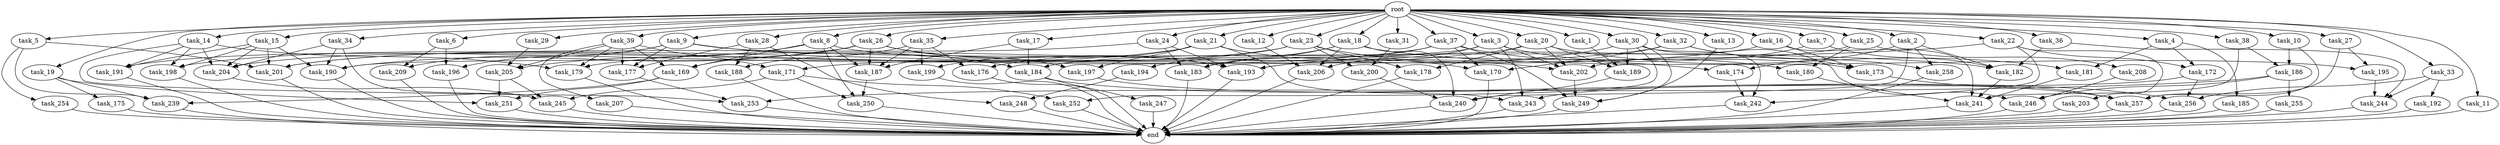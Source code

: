 digraph G {
  task_189 [size="6442450944.000000"];
  task_240 [size="8332236554.240000"];
  task_15 [size="10.240000"];
  task_185 [size="773094113.280000"];
  task_175 [size="8589934592.000000"];
  task_9 [size="10.240000"];
  task_183 [size="12111807774.719999"];
  task_4 [size="10.240000"];
  task_179 [size="13829794693.120001"];
  task_245 [size="13400297963.520000"];
  task_13 [size="10.240000"];
  task_14 [size="10.240000"];
  task_174 [size="2748779069.440000"];
  task_253 [size="4638564679.680000"];
  task_3 [size="10.240000"];
  task_200 [size="2147483648.000000"];
  task_204 [size="7387343749.120000"];
  task_192 [size="3092376453.120000"];
  task_5 [size="10.240000"];
  task_169 [size="12197707120.639999"];
  task_20 [size="10.240000"];
  task_239 [size="21388937134.080002"];
  task_26 [size="10.240000"];
  task_28 [size="10.240000"];
  task_19 [size="10.240000"];
  task_188 [size="7645041786.880000"];
  task_203 [size="4209067950.080000"];
  task_208 [size="1374389534.720000"];
  task_2 [size="10.240000"];
  task_193 [size="10651518894.080000"];
  task_172 [size="4982162063.360000"];
  task_251 [size="21388937134.080002"];
  task_7 [size="10.240000"];
  task_176 [size="6871947673.600000"];
  task_199 [size="7645041786.880000"];
  task_190 [size="10222022164.480000"];
  task_201 [size="13657996001.280001"];
  task_36 [size="10.240000"];
  task_31 [size="10.240000"];
  task_209 [size="9363028705.280001"];
  task_191 [size="5068061409.280000"];
  task_23 [size="10.240000"];
  task_194 [size="1374389534.720000"];
  task_257 [size="9363028705.280001"];
  task_29 [size="10.240000"];
  task_1 [size="10.240000"];
  task_205 [size="14259291422.720001"];
  task_197 [size="4294967296.000000"];
  task_195 [size="1717986918.400000"];
  task_173 [size="13572096655.360001"];
  task_246 [size="5068061409.280000"];
  task_180 [size="9964324126.719999"];
  task_171 [size="3865470566.400000"];
  task_198 [size="11510512353.280001"];
  task_184 [size="3521873182.720000"];
  task_244 [size="11682311045.120001"];
  task_24 [size="10.240000"];
  task_18 [size="10.240000"];
  task_243 [size="7730941132.800000"];
  task_249 [size="23536420782.080002"];
  task_254 [size="8589934592.000000"];
  task_242 [size="10565619548.160000"];
  task_170 [size="11510512353.280001"];
  task_32 [size="10.240000"];
  task_12 [size="10.240000"];
  task_22 [size="10.240000"];
  task_248 [size="2920577761.280000"];
  task_21 [size="10.240000"];
  task_177 [size="6012954214.400001"];
  task_256 [size="11424613007.360001"];
  task_16 [size="10.240000"];
  task_30 [size="10.240000"];
  task_39 [size="10.240000"];
  task_196 [size="9363028705.280001"];
  task_8 [size="10.240000"];
  task_34 [size="10.240000"];
  root [size="0.000000"];
  task_17 [size="10.240000"];
  task_25 [size="10.240000"];
  end [size="0.000000"];
  task_178 [size="3521873182.720000"];
  task_10 [size="10.240000"];
  task_207 [size="3092376453.120000"];
  task_27 [size="10.240000"];
  task_182 [size="14602888806.400000"];
  task_6 [size="10.240000"];
  task_37 [size="10.240000"];
  task_35 [size="10.240000"];
  task_33 [size="10.240000"];
  task_241 [size="23364622090.240002"];
  task_202 [size="20272245637.119999"];
  task_38 [size="10.240000"];
  task_181 [size="2920577761.280000"];
  task_186 [size="10995116277.760000"];
  task_255 [size="2147483648.000000"];
  task_247 [size="2147483648.000000"];
  task_206 [size="8675833937.920000"];
  task_187 [size="15977278341.120001"];
  task_11 [size="10.240000"];
  task_258 [size="2147483648.000000"];
  task_250 [size="11424613007.360001"];
  task_252 [size="3521873182.720000"];

  task_189 -> task_240 [size="411041792.000000"];
  task_240 -> end [size="1.000000"];
  task_15 -> task_198 [size="75497472.000000"];
  task_15 -> task_201 [size="75497472.000000"];
  task_15 -> task_204 [size="75497472.000000"];
  task_15 -> task_190 [size="75497472.000000"];
  task_15 -> task_191 [size="75497472.000000"];
  task_185 -> end [size="1.000000"];
  task_175 -> end [size="1.000000"];
  task_9 -> task_209 [size="75497472.000000"];
  task_9 -> task_196 [size="75497472.000000"];
  task_9 -> task_177 [size="75497472.000000"];
  task_9 -> task_182 [size="75497472.000000"];
  task_9 -> task_184 [size="75497472.000000"];
  task_183 -> end [size="1.000000"];
  task_4 -> task_181 [size="75497472.000000"];
  task_4 -> task_172 [size="75497472.000000"];
  task_4 -> task_185 [size="75497472.000000"];
  task_179 -> end [size="1.000000"];
  task_245 -> end [size="1.000000"];
  task_13 -> task_249 [size="838860800.000000"];
  task_14 -> task_198 [size="209715200.000000"];
  task_14 -> task_179 [size="209715200.000000"];
  task_14 -> task_204 [size="209715200.000000"];
  task_14 -> task_191 [size="209715200.000000"];
  task_14 -> task_253 [size="209715200.000000"];
  task_174 -> task_242 [size="411041792.000000"];
  task_253 -> end [size="1.000000"];
  task_3 -> task_202 [size="411041792.000000"];
  task_3 -> task_243 [size="411041792.000000"];
  task_3 -> task_190 [size="411041792.000000"];
  task_3 -> task_173 [size="411041792.000000"];
  task_3 -> task_206 [size="411041792.000000"];
  task_200 -> task_240 [size="134217728.000000"];
  task_204 -> task_245 [size="33554432.000000"];
  task_192 -> end [size="1.000000"];
  task_5 -> task_201 [size="838860800.000000"];
  task_5 -> task_254 [size="838860800.000000"];
  task_5 -> task_239 [size="838860800.000000"];
  task_169 -> task_239 [size="411041792.000000"];
  task_169 -> task_251 [size="411041792.000000"];
  task_20 -> task_178 [size="209715200.000000"];
  task_20 -> task_181 [size="209715200.000000"];
  task_20 -> task_189 [size="209715200.000000"];
  task_20 -> task_202 [size="209715200.000000"];
  task_20 -> task_201 [size="209715200.000000"];
  task_239 -> end [size="1.000000"];
  task_26 -> task_197 [size="209715200.000000"];
  task_26 -> task_169 [size="209715200.000000"];
  task_26 -> task_190 [size="209715200.000000"];
  task_26 -> task_193 [size="209715200.000000"];
  task_26 -> task_187 [size="209715200.000000"];
  task_28 -> task_188 [size="209715200.000000"];
  task_28 -> task_177 [size="209715200.000000"];
  task_28 -> task_248 [size="209715200.000000"];
  task_19 -> task_239 [size="838860800.000000"];
  task_19 -> task_175 [size="838860800.000000"];
  task_19 -> task_251 [size="838860800.000000"];
  task_188 -> end [size="1.000000"];
  task_203 -> end [size="1.000000"];
  task_208 -> task_246 [size="75497472.000000"];
  task_2 -> task_258 [size="134217728.000000"];
  task_2 -> task_182 [size="134217728.000000"];
  task_2 -> task_174 [size="134217728.000000"];
  task_2 -> task_240 [size="134217728.000000"];
  task_193 -> end [size="1.000000"];
  task_172 -> task_243 [size="134217728.000000"];
  task_172 -> task_256 [size="134217728.000000"];
  task_251 -> end [size="1.000000"];
  task_7 -> task_202 [size="679477248.000000"];
  task_7 -> task_182 [size="679477248.000000"];
  task_176 -> end [size="1.000000"];
  task_199 -> end [size="1.000000"];
  task_190 -> end [size="1.000000"];
  task_201 -> end [size="1.000000"];
  task_36 -> task_244 [size="536870912.000000"];
  task_36 -> task_182 [size="536870912.000000"];
  task_31 -> task_200 [size="75497472.000000"];
  task_209 -> end [size="1.000000"];
  task_191 -> end [size="1.000000"];
  task_23 -> task_178 [size="134217728.000000"];
  task_23 -> task_176 [size="134217728.000000"];
  task_23 -> task_204 [size="134217728.000000"];
  task_23 -> task_174 [size="134217728.000000"];
  task_23 -> task_200 [size="134217728.000000"];
  task_194 -> task_248 [size="75497472.000000"];
  task_257 -> end [size="1.000000"];
  task_29 -> task_205 [size="411041792.000000"];
  task_1 -> task_189 [size="209715200.000000"];
  task_205 -> task_245 [size="838860800.000000"];
  task_205 -> task_251 [size="838860800.000000"];
  task_197 -> task_256 [size="679477248.000000"];
  task_195 -> task_244 [size="301989888.000000"];
  task_173 -> task_257 [size="134217728.000000"];
  task_246 -> end [size="1.000000"];
  task_180 -> task_241 [size="33554432.000000"];
  task_171 -> task_250 [size="134217728.000000"];
  task_171 -> task_252 [size="134217728.000000"];
  task_171 -> task_245 [size="134217728.000000"];
  task_198 -> end [size="1.000000"];
  task_184 -> task_247 [size="209715200.000000"];
  task_184 -> task_257 [size="209715200.000000"];
  task_244 -> end [size="1.000000"];
  task_24 -> task_201 [size="209715200.000000"];
  task_24 -> task_183 [size="209715200.000000"];
  task_24 -> task_193 [size="209715200.000000"];
  task_18 -> task_183 [size="134217728.000000"];
  task_18 -> task_195 [size="134217728.000000"];
  task_18 -> task_194 [size="134217728.000000"];
  task_18 -> task_206 [size="134217728.000000"];
  task_18 -> task_240 [size="134217728.000000"];
  task_243 -> end [size="1.000000"];
  task_249 -> end [size="1.000000"];
  task_254 -> end [size="1.000000"];
  task_242 -> end [size="1.000000"];
  task_170 -> end [size="1.000000"];
  task_32 -> task_258 [size="75497472.000000"];
  task_32 -> task_171 [size="75497472.000000"];
  task_32 -> task_173 [size="75497472.000000"];
  task_32 -> task_170 [size="75497472.000000"];
  task_12 -> task_206 [size="301989888.000000"];
  task_22 -> task_203 [size="411041792.000000"];
  task_22 -> task_242 [size="411041792.000000"];
  task_22 -> task_172 [size="411041792.000000"];
  task_22 -> task_193 [size="411041792.000000"];
  task_248 -> end [size="1.000000"];
  task_21 -> task_197 [size="209715200.000000"];
  task_21 -> task_243 [size="209715200.000000"];
  task_21 -> task_199 [size="209715200.000000"];
  task_21 -> task_191 [size="209715200.000000"];
  task_21 -> task_170 [size="209715200.000000"];
  task_177 -> task_253 [size="33554432.000000"];
  task_256 -> end [size="1.000000"];
  task_16 -> task_179 [size="838860800.000000"];
  task_16 -> task_241 [size="838860800.000000"];
  task_16 -> task_173 [size="838860800.000000"];
  task_30 -> task_189 [size="209715200.000000"];
  task_30 -> task_249 [size="209715200.000000"];
  task_30 -> task_246 [size="209715200.000000"];
  task_30 -> task_252 [size="209715200.000000"];
  task_30 -> task_242 [size="209715200.000000"];
  task_30 -> task_193 [size="209715200.000000"];
  task_39 -> task_207 [size="301989888.000000"];
  task_39 -> task_169 [size="301989888.000000"];
  task_39 -> task_179 [size="301989888.000000"];
  task_39 -> task_177 [size="301989888.000000"];
  task_39 -> task_171 [size="301989888.000000"];
  task_39 -> task_205 [size="301989888.000000"];
  task_196 -> end [size="1.000000"];
  task_8 -> task_202 [size="679477248.000000"];
  task_8 -> task_250 [size="679477248.000000"];
  task_8 -> task_169 [size="679477248.000000"];
  task_8 -> task_187 [size="679477248.000000"];
  task_8 -> task_205 [size="679477248.000000"];
  task_34 -> task_204 [size="301989888.000000"];
  task_34 -> task_190 [size="301989888.000000"];
  task_34 -> task_245 [size="301989888.000000"];
  root -> task_39 [size="1.000000"];
  root -> task_26 [size="1.000000"];
  root -> task_8 [size="1.000000"];
  root -> task_34 [size="1.000000"];
  root -> task_28 [size="1.000000"];
  root -> task_15 [size="1.000000"];
  root -> task_29 [size="1.000000"];
  root -> task_17 [size="1.000000"];
  root -> task_9 [size="1.000000"];
  root -> task_6 [size="1.000000"];
  root -> task_2 [size="1.000000"];
  root -> task_10 [size="1.000000"];
  root -> task_27 [size="1.000000"];
  root -> task_7 [size="1.000000"];
  root -> task_4 [size="1.000000"];
  root -> task_24 [size="1.000000"];
  root -> task_25 [size="1.000000"];
  root -> task_18 [size="1.000000"];
  root -> task_20 [size="1.000000"];
  root -> task_35 [size="1.000000"];
  root -> task_13 [size="1.000000"];
  root -> task_31 [size="1.000000"];
  root -> task_14 [size="1.000000"];
  root -> task_1 [size="1.000000"];
  root -> task_23 [size="1.000000"];
  root -> task_11 [size="1.000000"];
  root -> task_3 [size="1.000000"];
  root -> task_37 [size="1.000000"];
  root -> task_32 [size="1.000000"];
  root -> task_5 [size="1.000000"];
  root -> task_12 [size="1.000000"];
  root -> task_38 [size="1.000000"];
  root -> task_22 [size="1.000000"];
  root -> task_19 [size="1.000000"];
  root -> task_33 [size="1.000000"];
  root -> task_36 [size="1.000000"];
  root -> task_21 [size="1.000000"];
  root -> task_16 [size="1.000000"];
  root -> task_30 [size="1.000000"];
  task_17 -> task_184 [size="134217728.000000"];
  task_17 -> task_187 [size="134217728.000000"];
  task_25 -> task_180 [size="134217728.000000"];
  task_25 -> task_208 [size="134217728.000000"];
  task_25 -> task_184 [size="134217728.000000"];
  task_178 -> end [size="1.000000"];
  task_10 -> task_186 [size="536870912.000000"];
  task_10 -> task_257 [size="536870912.000000"];
  task_207 -> end [size="1.000000"];
  task_27 -> task_195 [size="33554432.000000"];
  task_27 -> task_257 [size="33554432.000000"];
  task_182 -> task_241 [size="33554432.000000"];
  task_6 -> task_209 [size="838860800.000000"];
  task_6 -> task_196 [size="838860800.000000"];
  task_37 -> task_198 [size="838860800.000000"];
  task_37 -> task_180 [size="838860800.000000"];
  task_37 -> task_183 [size="838860800.000000"];
  task_37 -> task_249 [size="838860800.000000"];
  task_37 -> task_170 [size="838860800.000000"];
  task_35 -> task_176 [size="536870912.000000"];
  task_35 -> task_199 [size="536870912.000000"];
  task_35 -> task_187 [size="536870912.000000"];
  task_35 -> task_188 [size="536870912.000000"];
  task_33 -> task_244 [size="301989888.000000"];
  task_33 -> task_192 [size="301989888.000000"];
  task_33 -> task_256 [size="301989888.000000"];
  task_241 -> end [size="1.000000"];
  task_202 -> task_249 [size="411041792.000000"];
  task_38 -> task_186 [size="536870912.000000"];
  task_38 -> task_241 [size="536870912.000000"];
  task_181 -> task_241 [size="838860800.000000"];
  task_186 -> task_246 [size="209715200.000000"];
  task_186 -> task_253 [size="209715200.000000"];
  task_186 -> task_255 [size="209715200.000000"];
  task_255 -> end [size="1.000000"];
  task_247 -> end [size="1.000000"];
  task_206 -> end [size="1.000000"];
  task_187 -> task_250 [size="301989888.000000"];
  task_11 -> end [size="1.000000"];
  task_258 -> end [size="1.000000"];
  task_250 -> end [size="1.000000"];
  task_252 -> end [size="1.000000"];
}
